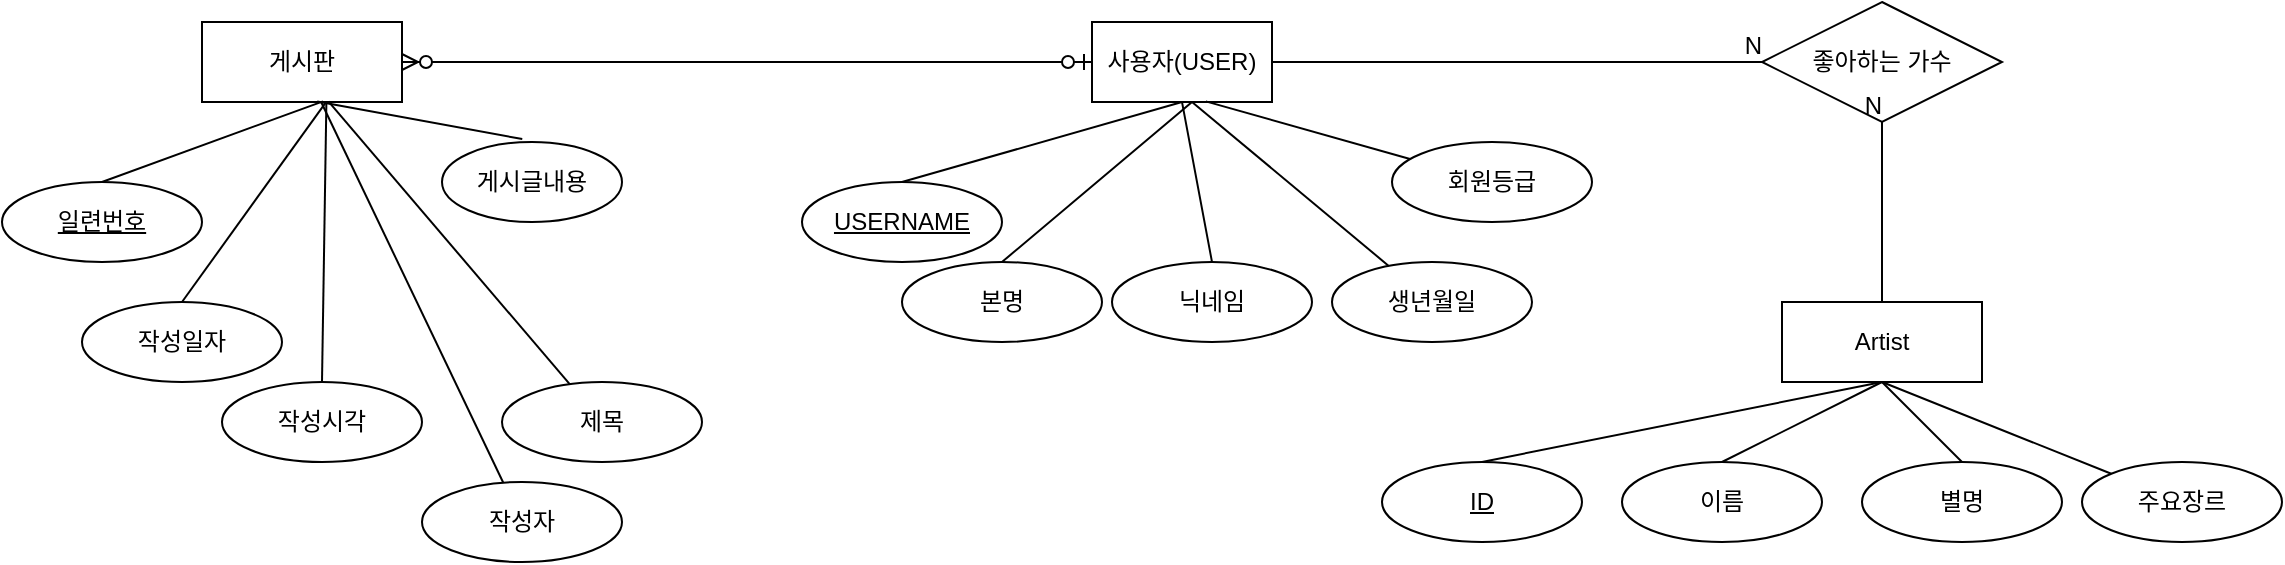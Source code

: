 <mxfile version="20.5.3" type="device"><diagram id="R2lEEEUBdFMjLlhIrx00" name="Page-1"><mxGraphModel dx="851" dy="490" grid="1" gridSize="10" guides="1" tooltips="1" connect="1" arrows="1" fold="1" page="1" pageScale="1" pageWidth="850" pageHeight="1100" math="0" shadow="0" extFonts="Permanent Marker^https://fonts.googleapis.com/css?family=Permanent+Marker"><root><mxCell id="0"/><mxCell id="1" parent="0"/><mxCell id="zjdCPqUf1ZsrcILo_A54-1" value="일련번호" style="ellipse;whiteSpace=wrap;html=1;align=center;fontStyle=4;" parent="1" vertex="1"><mxGeometry x="40" y="230" width="100" height="40" as="geometry"/></mxCell><mxCell id="zjdCPqUf1ZsrcILo_A54-2" value="작성일자" style="ellipse;whiteSpace=wrap;html=1;align=center;" parent="1" vertex="1"><mxGeometry x="80" y="290" width="100" height="40" as="geometry"/></mxCell><mxCell id="zjdCPqUf1ZsrcILo_A54-3" value="작성시각" style="ellipse;whiteSpace=wrap;html=1;align=center;" parent="1" vertex="1"><mxGeometry x="150" y="330" width="100" height="40" as="geometry"/></mxCell><mxCell id="zjdCPqUf1ZsrcILo_A54-4" value="작성자" style="ellipse;whiteSpace=wrap;html=1;align=center;" parent="1" vertex="1"><mxGeometry x="250" y="380" width="100" height="40" as="geometry"/></mxCell><mxCell id="zjdCPqUf1ZsrcILo_A54-5" value="제목" style="ellipse;whiteSpace=wrap;html=1;align=center;" parent="1" vertex="1"><mxGeometry x="290" y="330" width="100" height="40" as="geometry"/></mxCell><mxCell id="zjdCPqUf1ZsrcILo_A54-6" value="게시글내용" style="ellipse;whiteSpace=wrap;html=1;align=center;" parent="1" vertex="1"><mxGeometry x="260" y="210" width="90" height="40" as="geometry"/></mxCell><mxCell id="zjdCPqUf1ZsrcILo_A54-7" value="게시판" style="whiteSpace=wrap;html=1;align=center;" parent="1" vertex="1"><mxGeometry x="140" y="150" width="100" height="40" as="geometry"/></mxCell><mxCell id="zjdCPqUf1ZsrcILo_A54-9" value="" style="endArrow=none;html=1;rounded=0;entryX=0.605;entryY=0.992;entryDx=0;entryDy=0;entryPerimeter=0;exitX=0.5;exitY=0;exitDx=0;exitDy=0;" parent="1" source="zjdCPqUf1ZsrcILo_A54-1" target="zjdCPqUf1ZsrcILo_A54-7" edge="1"><mxGeometry width="50" height="50" relative="1" as="geometry"><mxPoint x="110" y="470" as="sourcePoint"/><mxPoint x="160" y="420" as="targetPoint"/></mxGeometry></mxCell><mxCell id="zjdCPqUf1ZsrcILo_A54-10" value="" style="endArrow=none;html=1;rounded=0;exitX=0.5;exitY=0;exitDx=0;exitDy=0;entryX=0.622;entryY=0.995;entryDx=0;entryDy=0;entryPerimeter=0;" parent="1" source="zjdCPqUf1ZsrcILo_A54-2" target="zjdCPqUf1ZsrcILo_A54-7" edge="1"><mxGeometry width="50" height="50" relative="1" as="geometry"><mxPoint x="70" y="510" as="sourcePoint"/><mxPoint x="240" y="290" as="targetPoint"/></mxGeometry></mxCell><mxCell id="zjdCPqUf1ZsrcILo_A54-11" value="" style="endArrow=none;html=1;rounded=0;exitX=0.5;exitY=0;exitDx=0;exitDy=0;entryX=0.622;entryY=0.995;entryDx=0;entryDy=0;entryPerimeter=0;" parent="1" source="zjdCPqUf1ZsrcILo_A54-3" target="zjdCPqUf1ZsrcILo_A54-7" edge="1"><mxGeometry width="50" height="50" relative="1" as="geometry"><mxPoint x="80" y="520" as="sourcePoint"/><mxPoint x="240" y="290" as="targetPoint"/></mxGeometry></mxCell><mxCell id="zjdCPqUf1ZsrcILo_A54-12" value="" style="endArrow=none;html=1;rounded=0;" parent="1" source="zjdCPqUf1ZsrcILo_A54-4" target="zjdCPqUf1ZsrcILo_A54-7" edge="1"><mxGeometry width="50" height="50" relative="1" as="geometry"><mxPoint x="90" y="530" as="sourcePoint"/><mxPoint x="220" y="350" as="targetPoint"/></mxGeometry></mxCell><mxCell id="zjdCPqUf1ZsrcILo_A54-13" value="" style="endArrow=none;html=1;rounded=0;entryX=0.632;entryY=0.992;entryDx=0;entryDy=0;entryPerimeter=0;" parent="1" source="zjdCPqUf1ZsrcILo_A54-5" target="zjdCPqUf1ZsrcILo_A54-7" edge="1"><mxGeometry width="50" height="50" relative="1" as="geometry"><mxPoint x="100" y="540" as="sourcePoint"/><mxPoint x="220" y="350" as="targetPoint"/></mxGeometry></mxCell><mxCell id="zjdCPqUf1ZsrcILo_A54-15" value="" style="endArrow=none;html=1;rounded=0;entryX=0.446;entryY=-0.037;entryDx=0;entryDy=0;entryPerimeter=0;exitX=0.576;exitY=0.995;exitDx=0;exitDy=0;exitPerimeter=0;" parent="1" source="zjdCPqUf1ZsrcILo_A54-7" target="zjdCPqUf1ZsrcILo_A54-6" edge="1"><mxGeometry width="50" height="50" relative="1" as="geometry"><mxPoint x="240" y="290" as="sourcePoint"/><mxPoint x="426" y="419.4" as="targetPoint"/></mxGeometry></mxCell><mxCell id="zjdCPqUf1ZsrcILo_A54-16" value="USERNAME" style="ellipse;whiteSpace=wrap;html=1;align=center;fontStyle=4;" parent="1" vertex="1"><mxGeometry x="440" y="230" width="100" height="40" as="geometry"/></mxCell><mxCell id="zjdCPqUf1ZsrcILo_A54-17" value="본명" style="ellipse;whiteSpace=wrap;html=1;align=center;" parent="1" vertex="1"><mxGeometry x="490" y="270" width="100" height="40" as="geometry"/></mxCell><mxCell id="zjdCPqUf1ZsrcILo_A54-18" value="닉네임" style="ellipse;whiteSpace=wrap;html=1;align=center;" parent="1" vertex="1"><mxGeometry x="595" y="270" width="100" height="40" as="geometry"/></mxCell><mxCell id="zjdCPqUf1ZsrcILo_A54-19" value="생년월일" style="ellipse;whiteSpace=wrap;html=1;align=center;" parent="1" vertex="1"><mxGeometry x="705" y="270" width="100" height="40" as="geometry"/></mxCell><mxCell id="zjdCPqUf1ZsrcILo_A54-20" value="회원등급" style="ellipse;whiteSpace=wrap;html=1;align=center;" parent="1" vertex="1"><mxGeometry x="735" y="210" width="100" height="40" as="geometry"/></mxCell><mxCell id="zjdCPqUf1ZsrcILo_A54-22" value="사용자(USER)" style="whiteSpace=wrap;html=1;align=center;" parent="1" vertex="1"><mxGeometry x="585" y="150" width="90" height="40" as="geometry"/></mxCell><mxCell id="zjdCPqUf1ZsrcILo_A54-23" value="" style="endArrow=none;html=1;rounded=0;exitX=0.5;exitY=0;exitDx=0;exitDy=0;" parent="1" source="zjdCPqUf1ZsrcILo_A54-16" edge="1"><mxGeometry width="50" height="50" relative="1" as="geometry"><mxPoint x="515" y="370" as="sourcePoint"/><mxPoint x="630" y="190" as="targetPoint"/></mxGeometry></mxCell><mxCell id="zjdCPqUf1ZsrcILo_A54-24" value="" style="endArrow=none;html=1;rounded=0;exitX=0.5;exitY=0;exitDx=0;exitDy=0;" parent="1" source="zjdCPqUf1ZsrcILo_A54-17" edge="1"><mxGeometry width="50" height="50" relative="1" as="geometry"><mxPoint x="475" y="410" as="sourcePoint"/><mxPoint x="635" y="190" as="targetPoint"/></mxGeometry></mxCell><mxCell id="zjdCPqUf1ZsrcILo_A54-25" value="" style="endArrow=none;html=1;rounded=0;exitX=0.5;exitY=0;exitDx=0;exitDy=0;entryX=0.5;entryY=1;entryDx=0;entryDy=0;" parent="1" source="zjdCPqUf1ZsrcILo_A54-18" target="zjdCPqUf1ZsrcILo_A54-22" edge="1"><mxGeometry width="50" height="50" relative="1" as="geometry"><mxPoint x="485" y="420" as="sourcePoint"/><mxPoint x="625" y="250" as="targetPoint"/></mxGeometry></mxCell><mxCell id="zjdCPqUf1ZsrcILo_A54-26" value="" style="endArrow=none;html=1;rounded=0;" parent="1" source="zjdCPqUf1ZsrcILo_A54-19" edge="1"><mxGeometry width="50" height="50" relative="1" as="geometry"><mxPoint x="495" y="430" as="sourcePoint"/><mxPoint x="635" y="190" as="targetPoint"/></mxGeometry></mxCell><mxCell id="zjdCPqUf1ZsrcILo_A54-27" value="" style="endArrow=none;html=1;rounded=0;entryX=0.632;entryY=0.992;entryDx=0;entryDy=0;entryPerimeter=0;" parent="1" source="zjdCPqUf1ZsrcILo_A54-20" target="zjdCPqUf1ZsrcILo_A54-22" edge="1"><mxGeometry width="50" height="50" relative="1" as="geometry"><mxPoint x="505" y="440" as="sourcePoint"/><mxPoint x="625" y="250" as="targetPoint"/></mxGeometry></mxCell><mxCell id="zjdCPqUf1ZsrcILo_A54-29" value="" style="edgeStyle=entityRelationEdgeStyle;fontSize=12;html=1;endArrow=ERzeroToMany;startArrow=ERzeroToOne;rounded=0;exitX=0;exitY=0.5;exitDx=0;exitDy=0;entryX=1;entryY=0.5;entryDx=0;entryDy=0;" parent="1" source="zjdCPqUf1ZsrcILo_A54-22" target="zjdCPqUf1ZsrcILo_A54-7" edge="1"><mxGeometry width="100" height="100" relative="1" as="geometry"><mxPoint x="530" y="400" as="sourcePoint"/><mxPoint x="630" y="300" as="targetPoint"/></mxGeometry></mxCell><mxCell id="zjdCPqUf1ZsrcILo_A54-32" value="ID" style="ellipse;whiteSpace=wrap;html=1;align=center;fontStyle=4;" parent="1" vertex="1"><mxGeometry x="730" y="370" width="100" height="40" as="geometry"/></mxCell><mxCell id="zjdCPqUf1ZsrcILo_A54-33" value="이름" style="ellipse;whiteSpace=wrap;html=1;align=center;" parent="1" vertex="1"><mxGeometry x="850" y="370" width="100" height="40" as="geometry"/></mxCell><mxCell id="zjdCPqUf1ZsrcILo_A54-34" value="별명" style="ellipse;whiteSpace=wrap;html=1;align=center;" parent="1" vertex="1"><mxGeometry x="970" y="370" width="100" height="40" as="geometry"/></mxCell><mxCell id="zjdCPqUf1ZsrcILo_A54-35" value="주요장르" style="ellipse;whiteSpace=wrap;html=1;align=center;" parent="1" vertex="1"><mxGeometry x="1080" y="370" width="100" height="40" as="geometry"/></mxCell><mxCell id="zjdCPqUf1ZsrcILo_A54-38" value="Artist" style="whiteSpace=wrap;html=1;align=center;" parent="1" vertex="1"><mxGeometry x="930" y="290" width="100" height="40" as="geometry"/></mxCell><mxCell id="zjdCPqUf1ZsrcILo_A54-39" value="" style="endArrow=none;html=1;rounded=0;entryX=0.5;entryY=1;entryDx=0;entryDy=0;exitX=0.5;exitY=0;exitDx=0;exitDy=0;" parent="1" source="zjdCPqUf1ZsrcILo_A54-32" target="zjdCPqUf1ZsrcILo_A54-38" edge="1"><mxGeometry width="50" height="50" relative="1" as="geometry"><mxPoint x="770" y="550" as="sourcePoint"/><mxPoint x="820" y="500" as="targetPoint"/></mxGeometry></mxCell><mxCell id="zjdCPqUf1ZsrcILo_A54-40" value="" style="endArrow=none;html=1;rounded=0;exitX=0.5;exitY=0;exitDx=0;exitDy=0;" parent="1" source="zjdCPqUf1ZsrcILo_A54-33" edge="1"><mxGeometry width="50" height="50" relative="1" as="geometry"><mxPoint x="730" y="590" as="sourcePoint"/><mxPoint x="980" y="330" as="targetPoint"/></mxGeometry></mxCell><mxCell id="zjdCPqUf1ZsrcILo_A54-41" value="" style="endArrow=none;html=1;rounded=0;exitX=0.5;exitY=0;exitDx=0;exitDy=0;entryX=0.5;entryY=1;entryDx=0;entryDy=0;" parent="1" source="zjdCPqUf1ZsrcILo_A54-34" target="zjdCPqUf1ZsrcILo_A54-38" edge="1"><mxGeometry width="50" height="50" relative="1" as="geometry"><mxPoint x="740" y="600" as="sourcePoint"/><mxPoint x="880" y="430" as="targetPoint"/></mxGeometry></mxCell><mxCell id="zjdCPqUf1ZsrcILo_A54-42" value="" style="endArrow=none;html=1;rounded=0;entryX=0.5;entryY=1;entryDx=0;entryDy=0;" parent="1" source="zjdCPqUf1ZsrcILo_A54-35" target="zjdCPqUf1ZsrcILo_A54-38" edge="1"><mxGeometry width="50" height="50" relative="1" as="geometry"><mxPoint x="750" y="610" as="sourcePoint"/><mxPoint x="880" y="430" as="targetPoint"/></mxGeometry></mxCell><mxCell id="zjdCPqUf1ZsrcILo_A54-45" value="좋아하는 가수" style="shape=rhombus;perimeter=rhombusPerimeter;whiteSpace=wrap;html=1;align=center;" parent="1" vertex="1"><mxGeometry x="920" y="140" width="120" height="60" as="geometry"/></mxCell><mxCell id="zjdCPqUf1ZsrcILo_A54-46" value="" style="endArrow=none;html=1;rounded=0;exitX=1;exitY=0.5;exitDx=0;exitDy=0;entryX=0;entryY=0.5;entryDx=0;entryDy=0;" parent="1" source="zjdCPqUf1ZsrcILo_A54-22" target="zjdCPqUf1ZsrcILo_A54-45" edge="1"><mxGeometry relative="1" as="geometry"><mxPoint x="810" y="340" as="sourcePoint"/><mxPoint x="970" y="340" as="targetPoint"/></mxGeometry></mxCell><mxCell id="zjdCPqUf1ZsrcILo_A54-47" value="N" style="resizable=0;html=1;align=right;verticalAlign=bottom;" parent="zjdCPqUf1ZsrcILo_A54-46" connectable="0" vertex="1"><mxGeometry x="1" relative="1" as="geometry"/></mxCell><mxCell id="zjdCPqUf1ZsrcILo_A54-48" value="" style="endArrow=none;html=1;rounded=0;entryX=0.5;entryY=1;entryDx=0;entryDy=0;exitX=0.5;exitY=0;exitDx=0;exitDy=0;" parent="1" source="zjdCPqUf1ZsrcILo_A54-38" target="zjdCPqUf1ZsrcILo_A54-45" edge="1"><mxGeometry relative="1" as="geometry"><mxPoint x="1080" y="370" as="sourcePoint"/><mxPoint x="1000" y="160" as="targetPoint"/></mxGeometry></mxCell><mxCell id="zjdCPqUf1ZsrcILo_A54-49" value="N" style="resizable=0;html=1;align=right;verticalAlign=bottom;" parent="zjdCPqUf1ZsrcILo_A54-48" connectable="0" vertex="1"><mxGeometry x="1" relative="1" as="geometry"/></mxCell></root></mxGraphModel></diagram></mxfile>